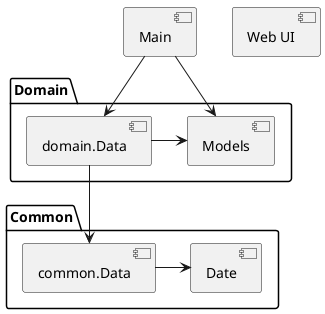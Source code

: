 @startuml component

package Common {
    component [common.Data]
    component [Date]
}

package Domain {
    component [Models]
    component [domain.Data]
}

component [Web UI]
component [Main]


[Main] -down-> [domain.Data]
[Main] -down-> [Models]
[domain.Data] -right-> [Models]
[domain.Data] -down-> [common.Data]
[common.Data] -> [Date]

@enduml